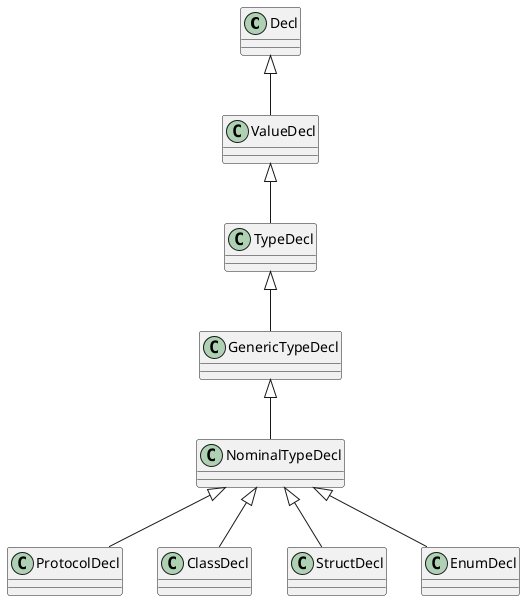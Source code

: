 @startuml

class Decl
class ValueDecl
class TypeDecl
class GenericTypeDecl
class NominalTypeDecl

together {
  class EnumDecl
  class StructDecl
  class ClassDecl
  class ProtocolDecl
}


Decl <|-- ValueDecl
ValueDecl <|-- TypeDecl
TypeDecl <|-- GenericTypeDecl
GenericTypeDecl <|-- NominalTypeDecl
NominalTypeDecl <|-- EnumDecl
NominalTypeDecl <|-- StructDecl
NominalTypeDecl <|-- ClassDecl
NominalTypeDecl <|-- ProtocolDecl

@enduml
